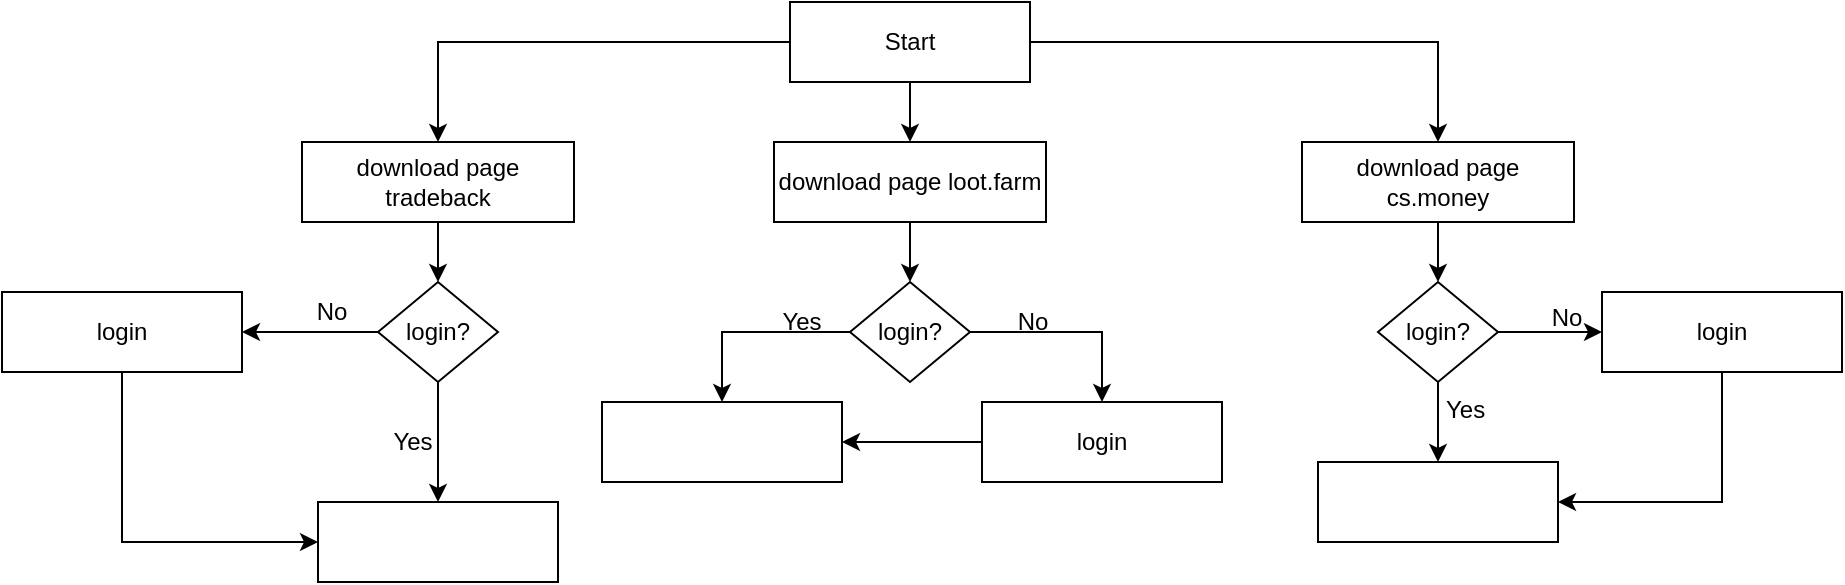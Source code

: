 <mxfile version="12.9.3" type="github"><diagram id="C5RBs43oDa-KdzZeNtuy" name="Page-1"><mxGraphModel dx="1825" dy="548" grid="1" gridSize="10" guides="1" tooltips="1" connect="1" arrows="1" fold="1" page="1" pageScale="1" pageWidth="827" pageHeight="1169" math="0" shadow="0"><root><mxCell id="WIyWlLk6GJQsqaUBKTNV-0"/><mxCell id="WIyWlLk6GJQsqaUBKTNV-1" parent="WIyWlLk6GJQsqaUBKTNV-0"/><mxCell id="aCrVjYlfcGyXkH2eQa3--3" style="edgeStyle=orthogonalEdgeStyle;rounded=0;orthogonalLoop=1;jettySize=auto;html=1;" parent="WIyWlLk6GJQsqaUBKTNV-1" source="aCrVjYlfcGyXkH2eQa3--2" target="aCrVjYlfcGyXkH2eQa3--4" edge="1"><mxGeometry relative="1" as="geometry"><mxPoint x="414" y="130" as="targetPoint"/></mxGeometry></mxCell><mxCell id="aCrVjYlfcGyXkH2eQa3--8" style="edgeStyle=orthogonalEdgeStyle;rounded=0;orthogonalLoop=1;jettySize=auto;html=1;entryX=0.5;entryY=0;entryDx=0;entryDy=0;" parent="WIyWlLk6GJQsqaUBKTNV-1" source="aCrVjYlfcGyXkH2eQa3--2" target="aCrVjYlfcGyXkH2eQa3--5" edge="1"><mxGeometry relative="1" as="geometry"/></mxCell><mxCell id="aCrVjYlfcGyXkH2eQa3--9" style="edgeStyle=orthogonalEdgeStyle;rounded=0;orthogonalLoop=1;jettySize=auto;html=1;" parent="WIyWlLk6GJQsqaUBKTNV-1" source="aCrVjYlfcGyXkH2eQa3--2" target="aCrVjYlfcGyXkH2eQa3--6" edge="1"><mxGeometry relative="1" as="geometry"/></mxCell><mxCell id="aCrVjYlfcGyXkH2eQa3--2" value="Start" style="rounded=0;whiteSpace=wrap;html=1;" parent="WIyWlLk6GJQsqaUBKTNV-1" vertex="1"><mxGeometry x="354" y="10" width="120" height="40" as="geometry"/></mxCell><mxCell id="Hgl71HWQMLonLgOgaXsS-9" style="edgeStyle=orthogonalEdgeStyle;rounded=0;orthogonalLoop=1;jettySize=auto;html=1;entryX=0.5;entryY=0;entryDx=0;entryDy=0;" parent="WIyWlLk6GJQsqaUBKTNV-1" source="aCrVjYlfcGyXkH2eQa3--4" target="Hgl71HWQMLonLgOgaXsS-8" edge="1"><mxGeometry relative="1" as="geometry"/></mxCell><mxCell id="aCrVjYlfcGyXkH2eQa3--4" value="download page tradeback&lt;br&gt;" style="rounded=0;whiteSpace=wrap;html=1;" parent="WIyWlLk6GJQsqaUBKTNV-1" vertex="1"><mxGeometry x="110" y="80" width="136" height="40" as="geometry"/></mxCell><mxCell id="Hgl71HWQMLonLgOgaXsS-13" value="" style="edgeStyle=orthogonalEdgeStyle;rounded=0;orthogonalLoop=1;jettySize=auto;html=1;" parent="WIyWlLk6GJQsqaUBKTNV-1" source="aCrVjYlfcGyXkH2eQa3--5" target="Hgl71HWQMLonLgOgaXsS-10" edge="1"><mxGeometry relative="1" as="geometry"/></mxCell><mxCell id="aCrVjYlfcGyXkH2eQa3--5" value="download page loot.farm&lt;br&gt;" style="rounded=0;whiteSpace=wrap;html=1;" parent="WIyWlLk6GJQsqaUBKTNV-1" vertex="1"><mxGeometry x="346" y="80" width="136" height="40" as="geometry"/></mxCell><mxCell id="Hgl71HWQMLonLgOgaXsS-12" style="edgeStyle=orthogonalEdgeStyle;rounded=0;orthogonalLoop=1;jettySize=auto;html=1;" parent="WIyWlLk6GJQsqaUBKTNV-1" source="aCrVjYlfcGyXkH2eQa3--6" target="Hgl71HWQMLonLgOgaXsS-11" edge="1"><mxGeometry relative="1" as="geometry"/></mxCell><mxCell id="aCrVjYlfcGyXkH2eQa3--6" value="download page cs.money" style="rounded=0;whiteSpace=wrap;html=1;" parent="WIyWlLk6GJQsqaUBKTNV-1" vertex="1"><mxGeometry x="610" y="80" width="136" height="40" as="geometry"/></mxCell><mxCell id="Hgl71HWQMLonLgOgaXsS-34" value="" style="edgeStyle=orthogonalEdgeStyle;rounded=0;orthogonalLoop=1;jettySize=auto;html=1;" parent="WIyWlLk6GJQsqaUBKTNV-1" source="Hgl71HWQMLonLgOgaXsS-8" target="Hgl71HWQMLonLgOgaXsS-32" edge="1"><mxGeometry relative="1" as="geometry"/></mxCell><mxCell id="Hgl71HWQMLonLgOgaXsS-35" value="" style="edgeStyle=orthogonalEdgeStyle;rounded=0;orthogonalLoop=1;jettySize=auto;html=1;" parent="WIyWlLk6GJQsqaUBKTNV-1" source="Hgl71HWQMLonLgOgaXsS-8" target="Hgl71HWQMLonLgOgaXsS-33" edge="1"><mxGeometry relative="1" as="geometry"/></mxCell><mxCell id="Hgl71HWQMLonLgOgaXsS-8" value="login?" style="rhombus;whiteSpace=wrap;html=1;" parent="WIyWlLk6GJQsqaUBKTNV-1" vertex="1"><mxGeometry x="148" y="150" width="60" height="50" as="geometry"/></mxCell><mxCell id="Hgl71HWQMLonLgOgaXsS-17" style="edgeStyle=orthogonalEdgeStyle;rounded=0;orthogonalLoop=1;jettySize=auto;html=1;entryX=0.5;entryY=0;entryDx=0;entryDy=0;" parent="WIyWlLk6GJQsqaUBKTNV-1" source="Hgl71HWQMLonLgOgaXsS-10" target="Hgl71HWQMLonLgOgaXsS-20" edge="1"><mxGeometry relative="1" as="geometry"><mxPoint x="330" y="230" as="targetPoint"/></mxGeometry></mxCell><mxCell id="Hgl71HWQMLonLgOgaXsS-19" style="edgeStyle=orthogonalEdgeStyle;rounded=0;orthogonalLoop=1;jettySize=auto;html=1;" parent="WIyWlLk6GJQsqaUBKTNV-1" source="Hgl71HWQMLonLgOgaXsS-10" target="Hgl71HWQMLonLgOgaXsS-18" edge="1"><mxGeometry relative="1" as="geometry"/></mxCell><mxCell id="Hgl71HWQMLonLgOgaXsS-10" value="login?" style="rhombus;whiteSpace=wrap;html=1;" parent="WIyWlLk6GJQsqaUBKTNV-1" vertex="1"><mxGeometry x="384" y="150" width="60" height="50" as="geometry"/></mxCell><mxCell id="Hgl71HWQMLonLgOgaXsS-29" value="" style="edgeStyle=orthogonalEdgeStyle;rounded=0;orthogonalLoop=1;jettySize=auto;html=1;" parent="WIyWlLk6GJQsqaUBKTNV-1" source="Hgl71HWQMLonLgOgaXsS-11" target="Hgl71HWQMLonLgOgaXsS-27" edge="1"><mxGeometry relative="1" as="geometry"/></mxCell><mxCell id="Hgl71HWQMLonLgOgaXsS-43" value="" style="edgeStyle=orthogonalEdgeStyle;rounded=0;orthogonalLoop=1;jettySize=auto;html=1;" parent="WIyWlLk6GJQsqaUBKTNV-1" source="Hgl71HWQMLonLgOgaXsS-11" target="Hgl71HWQMLonLgOgaXsS-30" edge="1"><mxGeometry relative="1" as="geometry"/></mxCell><mxCell id="Hgl71HWQMLonLgOgaXsS-11" value="login?" style="rhombus;whiteSpace=wrap;html=1;" parent="WIyWlLk6GJQsqaUBKTNV-1" vertex="1"><mxGeometry x="648" y="150" width="60" height="50" as="geometry"/></mxCell><mxCell id="Hgl71HWQMLonLgOgaXsS-14" style="edgeStyle=orthogonalEdgeStyle;rounded=0;orthogonalLoop=1;jettySize=auto;html=1;exitX=0.5;exitY=1;exitDx=0;exitDy=0;" parent="WIyWlLk6GJQsqaUBKTNV-1" source="aCrVjYlfcGyXkH2eQa3--4" target="aCrVjYlfcGyXkH2eQa3--4" edge="1"><mxGeometry relative="1" as="geometry"/></mxCell><mxCell id="Hgl71HWQMLonLgOgaXsS-50" style="edgeStyle=orthogonalEdgeStyle;rounded=0;orthogonalLoop=1;jettySize=auto;html=1;entryX=1;entryY=0.5;entryDx=0;entryDy=0;" parent="WIyWlLk6GJQsqaUBKTNV-1" source="Hgl71HWQMLonLgOgaXsS-18" target="Hgl71HWQMLonLgOgaXsS-20" edge="1"><mxGeometry relative="1" as="geometry"/></mxCell><mxCell id="Hgl71HWQMLonLgOgaXsS-18" value="login" style="rounded=0;whiteSpace=wrap;html=1;" parent="WIyWlLk6GJQsqaUBKTNV-1" vertex="1"><mxGeometry x="450" y="210" width="120" height="40" as="geometry"/></mxCell><mxCell id="Hgl71HWQMLonLgOgaXsS-20" value="" style="rounded=0;whiteSpace=wrap;html=1;" parent="WIyWlLk6GJQsqaUBKTNV-1" vertex="1"><mxGeometry x="260" y="210" width="120" height="40" as="geometry"/></mxCell><mxCell id="Hgl71HWQMLonLgOgaXsS-21" value="Yes&lt;br&gt;" style="text;html=1;strokeColor=none;fillColor=none;align=center;verticalAlign=middle;whiteSpace=wrap;rounded=0;" parent="WIyWlLk6GJQsqaUBKTNV-1" vertex="1"><mxGeometry x="340" y="160" width="40" height="20" as="geometry"/></mxCell><mxCell id="Hgl71HWQMLonLgOgaXsS-22" value="No" style="text;html=1;align=center;verticalAlign=middle;resizable=0;points=[];autosize=1;" parent="WIyWlLk6GJQsqaUBKTNV-1" vertex="1"><mxGeometry x="460" y="160" width="30" height="20" as="geometry"/></mxCell><mxCell id="Hgl71HWQMLonLgOgaXsS-47" style="edgeStyle=orthogonalEdgeStyle;rounded=0;orthogonalLoop=1;jettySize=auto;html=1;exitX=0.5;exitY=1;exitDx=0;exitDy=0;entryX=1;entryY=0.5;entryDx=0;entryDy=0;" parent="WIyWlLk6GJQsqaUBKTNV-1" source="Hgl71HWQMLonLgOgaXsS-27" target="Hgl71HWQMLonLgOgaXsS-30" edge="1"><mxGeometry relative="1" as="geometry"/></mxCell><mxCell id="Hgl71HWQMLonLgOgaXsS-27" value="login" style="rounded=0;whiteSpace=wrap;html=1;" parent="WIyWlLk6GJQsqaUBKTNV-1" vertex="1"><mxGeometry x="760" y="155" width="120" height="40" as="geometry"/></mxCell><mxCell id="Hgl71HWQMLonLgOgaXsS-30" value="" style="rounded=0;whiteSpace=wrap;html=1;" parent="WIyWlLk6GJQsqaUBKTNV-1" vertex="1"><mxGeometry x="618" y="240" width="120" height="40" as="geometry"/></mxCell><mxCell id="Hgl71HWQMLonLgOgaXsS-49" style="edgeStyle=orthogonalEdgeStyle;rounded=0;orthogonalLoop=1;jettySize=auto;html=1;entryX=0;entryY=0.5;entryDx=0;entryDy=0;exitX=0.5;exitY=1;exitDx=0;exitDy=0;" parent="WIyWlLk6GJQsqaUBKTNV-1" source="Hgl71HWQMLonLgOgaXsS-32" target="Hgl71HWQMLonLgOgaXsS-33" edge="1"><mxGeometry relative="1" as="geometry"><Array as="points"><mxPoint x="20" y="280"/></Array></mxGeometry></mxCell><mxCell id="Hgl71HWQMLonLgOgaXsS-32" value="login" style="rounded=0;whiteSpace=wrap;html=1;" parent="WIyWlLk6GJQsqaUBKTNV-1" vertex="1"><mxGeometry x="-40" y="155" width="120" height="40" as="geometry"/></mxCell><mxCell id="Hgl71HWQMLonLgOgaXsS-33" value="" style="rounded=0;whiteSpace=wrap;html=1;" parent="WIyWlLk6GJQsqaUBKTNV-1" vertex="1"><mxGeometry x="118" y="260" width="120" height="40" as="geometry"/></mxCell><mxCell id="Hgl71HWQMLonLgOgaXsS-36" value="Yes" style="text;html=1;align=center;verticalAlign=middle;resizable=0;points=[];autosize=1;" parent="WIyWlLk6GJQsqaUBKTNV-1" vertex="1"><mxGeometry x="150" y="220" width="30" height="20" as="geometry"/></mxCell><mxCell id="Hgl71HWQMLonLgOgaXsS-41" value="&lt;span style=&quot;color: rgba(0 , 0 , 0 , 0) ; font-family: monospace ; font-size: 0px&quot;&gt;No&lt;/span&gt;" style="text;html=1;align=center;verticalAlign=middle;resizable=0;points=[];autosize=1;" parent="WIyWlLk6GJQsqaUBKTNV-1" vertex="1"><mxGeometry x="115" y="147" width="20" height="20" as="geometry"/></mxCell><mxCell id="Hgl71HWQMLonLgOgaXsS-42" value="No" style="text;html=1;strokeColor=none;fillColor=none;align=center;verticalAlign=middle;whiteSpace=wrap;rounded=0;" parent="WIyWlLk6GJQsqaUBKTNV-1" vertex="1"><mxGeometry x="105" y="155" width="40" height="20" as="geometry"/></mxCell><mxCell id="Hgl71HWQMLonLgOgaXsS-51" value="No" style="text;html=1;align=center;verticalAlign=middle;resizable=0;points=[];autosize=1;" parent="WIyWlLk6GJQsqaUBKTNV-1" vertex="1"><mxGeometry x="727" y="158" width="30" height="20" as="geometry"/></mxCell><mxCell id="Hgl71HWQMLonLgOgaXsS-52" value="Yes" style="text;html=1;" parent="WIyWlLk6GJQsqaUBKTNV-1" vertex="1"><mxGeometry x="680" y="200" width="40" height="30" as="geometry"/></mxCell></root></mxGraphModel></diagram></mxfile>